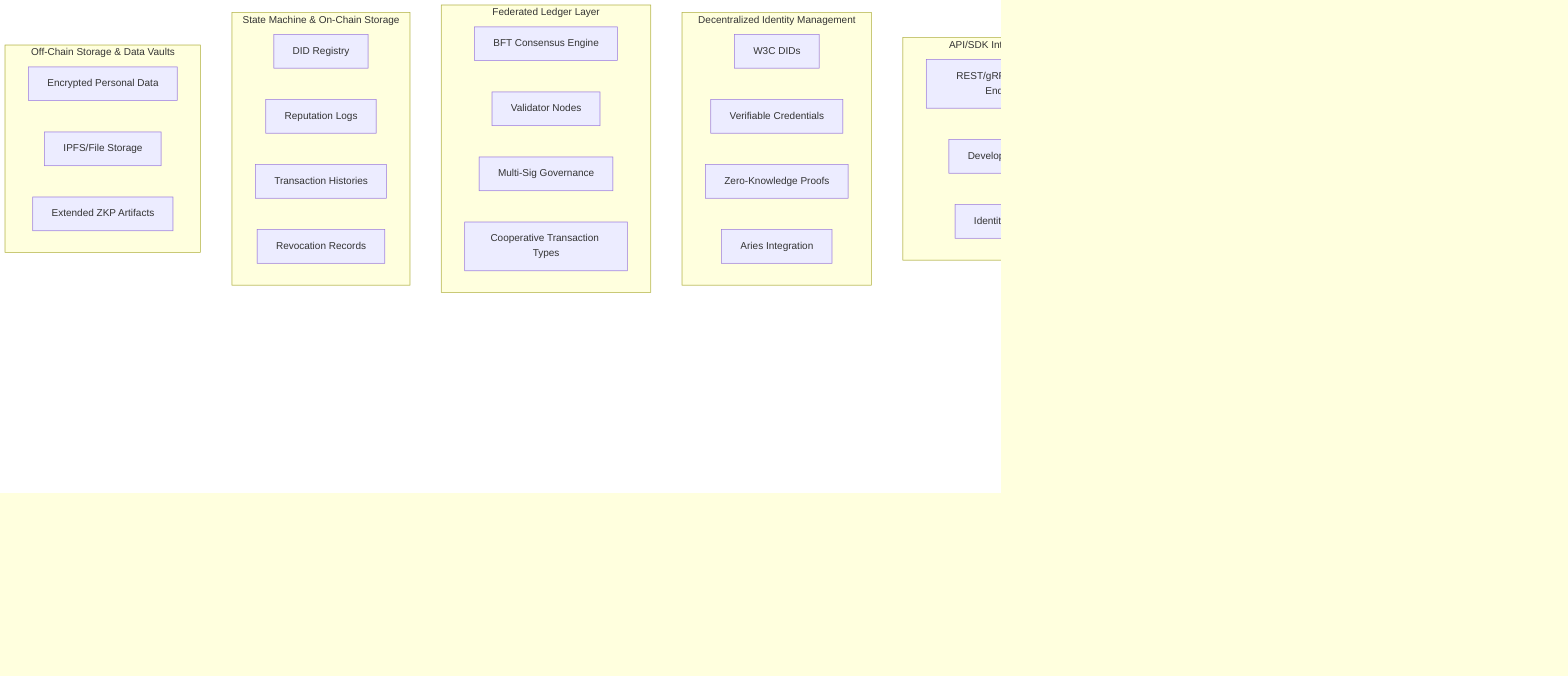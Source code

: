 %% Mermaid diagram placeholder

graph TD
    A[Cooperative Applications Layer] --> B[API/SDK Integration Layer]
    B --> C[Decentralized Identity Management]
    C --> D[Federated Ledger Layer]
    D --> E[State Machine & On-Chain Storage]
    E --> F[Off-Chain Storage & Data Vaults]

    subgraph Cooperative Applications Layer
        A1[Governance Tools]
        A2[Secure Messaging]
        A3[Resource Sharing Platforms]
    end

    subgraph API/SDK Integration Layer
        B1[REST/gRPC/GraphQL Endpoints]
        B2[Developer Tooling]
        B3[Identity Wallets]
    end

    subgraph Decentralized Identity Management
        C1[W3C DIDs]
        C2[Verifiable Credentials]
        C3[Zero-Knowledge Proofs]
        C4[Aries Integration]
    end

    subgraph Federated Ledger Layer
        D1[BFT Consensus Engine]
        D2[Validator Nodes]
        D3[Multi-Sig Governance]
        D4[Cooperative Transaction Types]
    end

    subgraph State Machine & On-Chain Storage
        E1[DID Registry]
        E2[Reputation Logs]
        E3[Transaction Histories]
        E4[Revocation Records]
    end

    subgraph Off-Chain Storage & Data Vaults
        F1[Encrypted Personal Data]
        F2[IPFS/File Storage]
        F3[Extended ZKP Artifacts]
    end